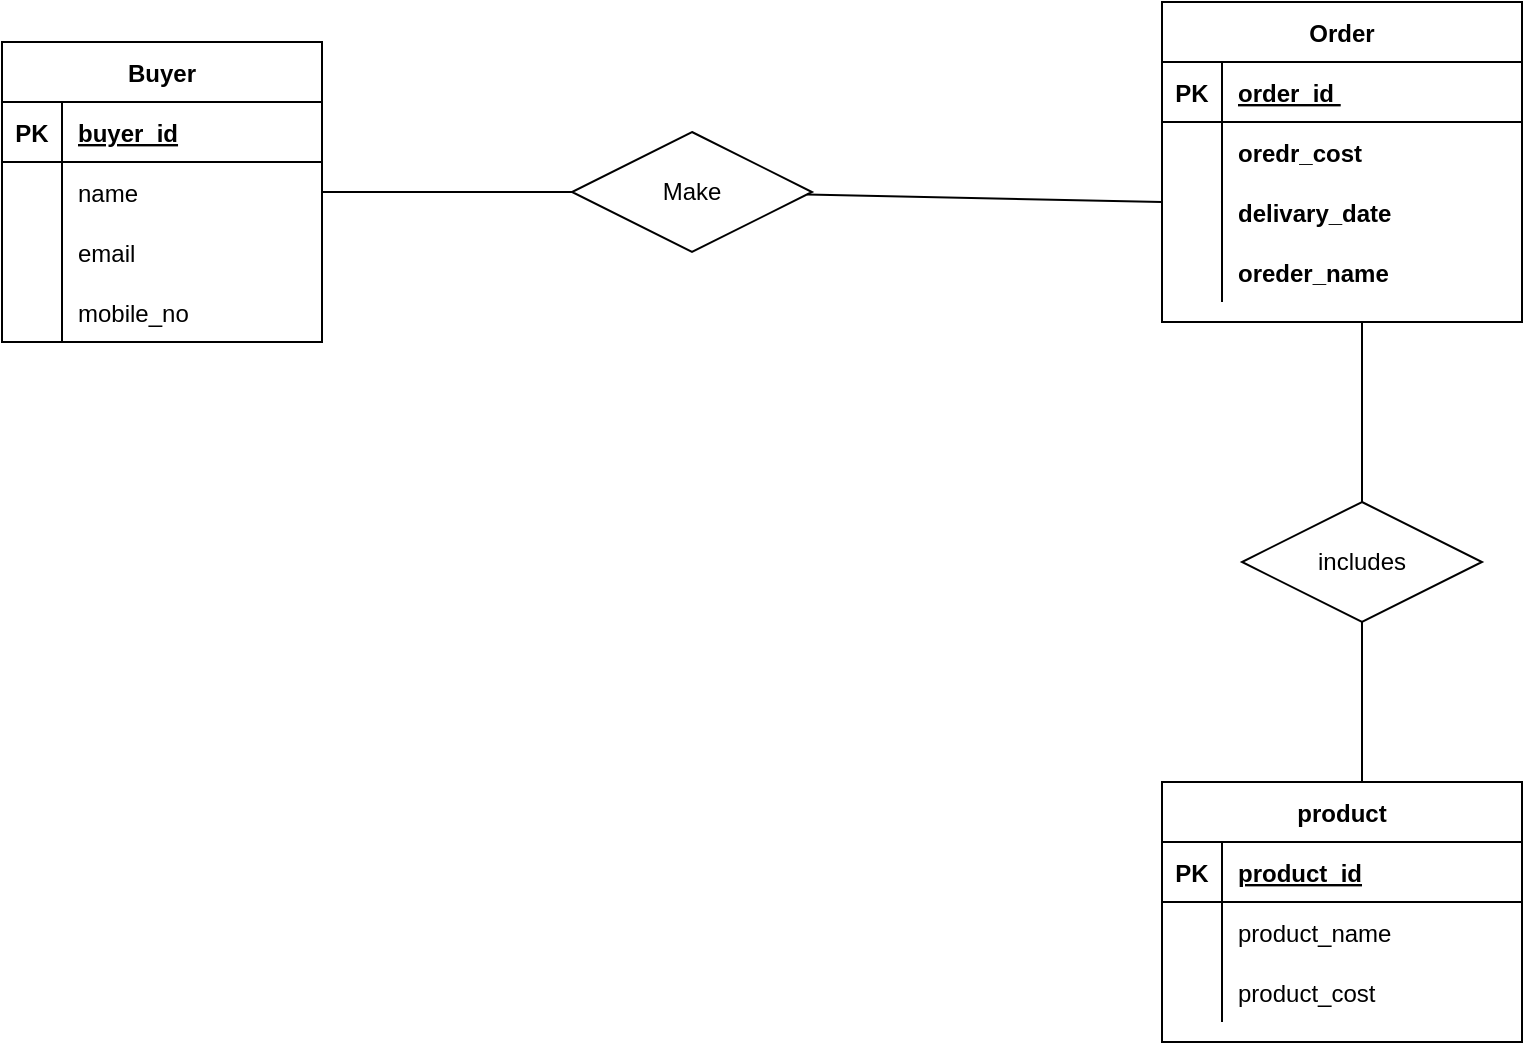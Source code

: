 <mxfile version="15.8.6" type="device"><diagram id="R2lEEEUBdFMjLlhIrx00" name="Page-1"><mxGraphModel dx="865" dy="483" grid="1" gridSize="10" guides="1" tooltips="1" connect="1" arrows="1" fold="1" page="1" pageScale="1" pageWidth="850" pageHeight="1100" math="0" shadow="0" extFonts="Permanent Marker^https://fonts.googleapis.com/css?family=Permanent+Marker"><root><mxCell id="0"/><mxCell id="1" parent="0"/><mxCell id="_LZ03yBZULUURwPyXxWU-1" value="Buyer" style="shape=table;startSize=30;container=1;collapsible=1;childLayout=tableLayout;fixedRows=1;rowLines=0;fontStyle=1;align=center;resizeLast=1;" vertex="1" parent="1"><mxGeometry x="20" y="80" width="160" height="150" as="geometry"/></mxCell><mxCell id="_LZ03yBZULUURwPyXxWU-2" value="" style="shape=partialRectangle;collapsible=0;dropTarget=0;pointerEvents=0;fillColor=none;top=0;left=0;bottom=1;right=0;points=[[0,0.5],[1,0.5]];portConstraint=eastwest;" vertex="1" parent="_LZ03yBZULUURwPyXxWU-1"><mxGeometry y="30" width="160" height="30" as="geometry"/></mxCell><mxCell id="_LZ03yBZULUURwPyXxWU-3" value="PK" style="shape=partialRectangle;connectable=0;fillColor=none;top=0;left=0;bottom=0;right=0;fontStyle=1;overflow=hidden;" vertex="1" parent="_LZ03yBZULUURwPyXxWU-2"><mxGeometry width="30" height="30" as="geometry"><mxRectangle width="30" height="30" as="alternateBounds"/></mxGeometry></mxCell><mxCell id="_LZ03yBZULUURwPyXxWU-4" value="buyer_id" style="shape=partialRectangle;connectable=0;fillColor=none;top=0;left=0;bottom=0;right=0;align=left;spacingLeft=6;fontStyle=5;overflow=hidden;" vertex="1" parent="_LZ03yBZULUURwPyXxWU-2"><mxGeometry x="30" width="130" height="30" as="geometry"><mxRectangle width="130" height="30" as="alternateBounds"/></mxGeometry></mxCell><mxCell id="_LZ03yBZULUURwPyXxWU-5" value="" style="shape=partialRectangle;collapsible=0;dropTarget=0;pointerEvents=0;fillColor=none;top=0;left=0;bottom=0;right=0;points=[[0,0.5],[1,0.5]];portConstraint=eastwest;" vertex="1" parent="_LZ03yBZULUURwPyXxWU-1"><mxGeometry y="60" width="160" height="30" as="geometry"/></mxCell><mxCell id="_LZ03yBZULUURwPyXxWU-6" value="" style="shape=partialRectangle;connectable=0;fillColor=none;top=0;left=0;bottom=0;right=0;editable=1;overflow=hidden;" vertex="1" parent="_LZ03yBZULUURwPyXxWU-5"><mxGeometry width="30" height="30" as="geometry"><mxRectangle width="30" height="30" as="alternateBounds"/></mxGeometry></mxCell><mxCell id="_LZ03yBZULUURwPyXxWU-7" value="name" style="shape=partialRectangle;connectable=0;fillColor=none;top=0;left=0;bottom=0;right=0;align=left;spacingLeft=6;overflow=hidden;" vertex="1" parent="_LZ03yBZULUURwPyXxWU-5"><mxGeometry x="30" width="130" height="30" as="geometry"><mxRectangle width="130" height="30" as="alternateBounds"/></mxGeometry></mxCell><mxCell id="_LZ03yBZULUURwPyXxWU-8" value="" style="shape=partialRectangle;collapsible=0;dropTarget=0;pointerEvents=0;fillColor=none;top=0;left=0;bottom=0;right=0;points=[[0,0.5],[1,0.5]];portConstraint=eastwest;" vertex="1" parent="_LZ03yBZULUURwPyXxWU-1"><mxGeometry y="90" width="160" height="30" as="geometry"/></mxCell><mxCell id="_LZ03yBZULUURwPyXxWU-9" value="" style="shape=partialRectangle;connectable=0;fillColor=none;top=0;left=0;bottom=0;right=0;editable=1;overflow=hidden;" vertex="1" parent="_LZ03yBZULUURwPyXxWU-8"><mxGeometry width="30" height="30" as="geometry"><mxRectangle width="30" height="30" as="alternateBounds"/></mxGeometry></mxCell><mxCell id="_LZ03yBZULUURwPyXxWU-10" value="email" style="shape=partialRectangle;connectable=0;fillColor=none;top=0;left=0;bottom=0;right=0;align=left;spacingLeft=6;overflow=hidden;" vertex="1" parent="_LZ03yBZULUURwPyXxWU-8"><mxGeometry x="30" width="130" height="30" as="geometry"><mxRectangle width="130" height="30" as="alternateBounds"/></mxGeometry></mxCell><mxCell id="_LZ03yBZULUURwPyXxWU-11" value="" style="shape=partialRectangle;collapsible=0;dropTarget=0;pointerEvents=0;fillColor=none;top=0;left=0;bottom=0;right=0;points=[[0,0.5],[1,0.5]];portConstraint=eastwest;" vertex="1" parent="_LZ03yBZULUURwPyXxWU-1"><mxGeometry y="120" width="160" height="30" as="geometry"/></mxCell><mxCell id="_LZ03yBZULUURwPyXxWU-12" value="" style="shape=partialRectangle;connectable=0;fillColor=none;top=0;left=0;bottom=0;right=0;editable=1;overflow=hidden;" vertex="1" parent="_LZ03yBZULUURwPyXxWU-11"><mxGeometry width="30" height="30" as="geometry"><mxRectangle width="30" height="30" as="alternateBounds"/></mxGeometry></mxCell><mxCell id="_LZ03yBZULUURwPyXxWU-13" value="mobile_no" style="shape=partialRectangle;connectable=0;fillColor=none;top=0;left=0;bottom=0;right=0;align=left;spacingLeft=6;overflow=hidden;" vertex="1" parent="_LZ03yBZULUURwPyXxWU-11"><mxGeometry x="30" width="130" height="30" as="geometry"><mxRectangle width="130" height="30" as="alternateBounds"/></mxGeometry></mxCell><mxCell id="_LZ03yBZULUURwPyXxWU-14" value="Order" style="shape=table;startSize=30;container=1;collapsible=1;childLayout=tableLayout;fixedRows=1;rowLines=0;fontStyle=1;align=center;resizeLast=1;" vertex="1" parent="1"><mxGeometry x="600" y="60" width="180" height="160" as="geometry"/></mxCell><mxCell id="_LZ03yBZULUURwPyXxWU-15" value="" style="shape=partialRectangle;collapsible=0;dropTarget=0;pointerEvents=0;fillColor=none;top=0;left=0;bottom=1;right=0;points=[[0,0.5],[1,0.5]];portConstraint=eastwest;" vertex="1" parent="_LZ03yBZULUURwPyXxWU-14"><mxGeometry y="30" width="180" height="30" as="geometry"/></mxCell><mxCell id="_LZ03yBZULUURwPyXxWU-16" value="PK" style="shape=partialRectangle;connectable=0;fillColor=none;top=0;left=0;bottom=0;right=0;fontStyle=1;overflow=hidden;" vertex="1" parent="_LZ03yBZULUURwPyXxWU-15"><mxGeometry width="30" height="30" as="geometry"><mxRectangle width="30" height="30" as="alternateBounds"/></mxGeometry></mxCell><mxCell id="_LZ03yBZULUURwPyXxWU-17" value="order_id " style="shape=partialRectangle;connectable=0;fillColor=none;top=0;left=0;bottom=0;right=0;align=left;spacingLeft=6;fontStyle=5;overflow=hidden;" vertex="1" parent="_LZ03yBZULUURwPyXxWU-15"><mxGeometry x="30" width="150" height="30" as="geometry"><mxRectangle width="150" height="30" as="alternateBounds"/></mxGeometry></mxCell><mxCell id="_LZ03yBZULUURwPyXxWU-18" value="" style="shape=partialRectangle;collapsible=0;dropTarget=0;pointerEvents=0;fillColor=none;top=0;left=0;bottom=0;right=0;points=[[0,0.5],[1,0.5]];portConstraint=eastwest;" vertex="1" parent="_LZ03yBZULUURwPyXxWU-14"><mxGeometry y="60" width="180" height="30" as="geometry"/></mxCell><mxCell id="_LZ03yBZULUURwPyXxWU-19" value="" style="shape=partialRectangle;connectable=0;fillColor=none;top=0;left=0;bottom=0;right=0;editable=1;overflow=hidden;" vertex="1" parent="_LZ03yBZULUURwPyXxWU-18"><mxGeometry width="30" height="30" as="geometry"><mxRectangle width="30" height="30" as="alternateBounds"/></mxGeometry></mxCell><mxCell id="_LZ03yBZULUURwPyXxWU-20" value="oredr_cost" style="shape=partialRectangle;connectable=0;fillColor=none;top=0;left=0;bottom=0;right=0;align=left;spacingLeft=6;overflow=hidden;fontStyle=1" vertex="1" parent="_LZ03yBZULUURwPyXxWU-18"><mxGeometry x="30" width="150" height="30" as="geometry"><mxRectangle width="150" height="30" as="alternateBounds"/></mxGeometry></mxCell><mxCell id="_LZ03yBZULUURwPyXxWU-21" value="" style="shape=partialRectangle;collapsible=0;dropTarget=0;pointerEvents=0;fillColor=none;top=0;left=0;bottom=0;right=0;points=[[0,0.5],[1,0.5]];portConstraint=eastwest;" vertex="1" parent="_LZ03yBZULUURwPyXxWU-14"><mxGeometry y="90" width="180" height="30" as="geometry"/></mxCell><mxCell id="_LZ03yBZULUURwPyXxWU-22" value="" style="shape=partialRectangle;connectable=0;fillColor=none;top=0;left=0;bottom=0;right=0;editable=1;overflow=hidden;" vertex="1" parent="_LZ03yBZULUURwPyXxWU-21"><mxGeometry width="30" height="30" as="geometry"><mxRectangle width="30" height="30" as="alternateBounds"/></mxGeometry></mxCell><mxCell id="_LZ03yBZULUURwPyXxWU-23" value="delivary_date" style="shape=partialRectangle;connectable=0;fillColor=none;top=0;left=0;bottom=0;right=0;align=left;spacingLeft=6;overflow=hidden;fontStyle=1" vertex="1" parent="_LZ03yBZULUURwPyXxWU-21"><mxGeometry x="30" width="150" height="30" as="geometry"><mxRectangle width="150" height="30" as="alternateBounds"/></mxGeometry></mxCell><mxCell id="_LZ03yBZULUURwPyXxWU-24" value="" style="shape=partialRectangle;collapsible=0;dropTarget=0;pointerEvents=0;fillColor=none;top=0;left=0;bottom=0;right=0;points=[[0,0.5],[1,0.5]];portConstraint=eastwest;" vertex="1" parent="_LZ03yBZULUURwPyXxWU-14"><mxGeometry y="120" width="180" height="30" as="geometry"/></mxCell><mxCell id="_LZ03yBZULUURwPyXxWU-25" value="" style="shape=partialRectangle;connectable=0;fillColor=none;top=0;left=0;bottom=0;right=0;editable=1;overflow=hidden;" vertex="1" parent="_LZ03yBZULUURwPyXxWU-24"><mxGeometry width="30" height="30" as="geometry"><mxRectangle width="30" height="30" as="alternateBounds"/></mxGeometry></mxCell><mxCell id="_LZ03yBZULUURwPyXxWU-26" value="oreder_name" style="shape=partialRectangle;connectable=0;fillColor=none;top=0;left=0;bottom=0;right=0;align=left;spacingLeft=6;overflow=hidden;fontStyle=1" vertex="1" parent="_LZ03yBZULUURwPyXxWU-24"><mxGeometry x="30" width="150" height="30" as="geometry"><mxRectangle width="150" height="30" as="alternateBounds"/></mxGeometry></mxCell><mxCell id="_LZ03yBZULUURwPyXxWU-27" value="Make" style="shape=rhombus;perimeter=rhombusPerimeter;whiteSpace=wrap;html=1;align=center;" vertex="1" parent="1"><mxGeometry x="305" y="125" width="120" height="60" as="geometry"/></mxCell><mxCell id="_LZ03yBZULUURwPyXxWU-28" value="" style="endArrow=none;html=1;rounded=0;entryX=0;entryY=0.5;entryDx=0;entryDy=0;exitX=1;exitY=0.5;exitDx=0;exitDy=0;" edge="1" parent="1" source="_LZ03yBZULUURwPyXxWU-5" target="_LZ03yBZULUURwPyXxWU-27"><mxGeometry relative="1" as="geometry"><mxPoint x="170" y="160" as="sourcePoint"/><mxPoint x="330" y="160" as="targetPoint"/><Array as="points"/></mxGeometry></mxCell><mxCell id="_LZ03yBZULUURwPyXxWU-30" value="" style="endArrow=none;html=1;rounded=0;entryX=0;entryY=0.333;entryDx=0;entryDy=0;entryPerimeter=0;" edge="1" parent="1" source="_LZ03yBZULUURwPyXxWU-27" target="_LZ03yBZULUURwPyXxWU-21"><mxGeometry relative="1" as="geometry"><mxPoint x="370" y="300" as="sourcePoint"/><mxPoint x="530" y="300" as="targetPoint"/><Array as="points"/></mxGeometry></mxCell><mxCell id="_LZ03yBZULUURwPyXxWU-31" value="includes" style="shape=rhombus;perimeter=rhombusPerimeter;whiteSpace=wrap;html=1;align=center;" vertex="1" parent="1"><mxGeometry x="640" y="310" width="120" height="60" as="geometry"/></mxCell><mxCell id="_LZ03yBZULUURwPyXxWU-33" value="" style="endArrow=none;html=1;rounded=0;entryX=0.5;entryY=0;entryDx=0;entryDy=0;" edge="1" parent="1" target="_LZ03yBZULUURwPyXxWU-31"><mxGeometry relative="1" as="geometry"><mxPoint x="700" y="220" as="sourcePoint"/><mxPoint x="700" y="300" as="targetPoint"/></mxGeometry></mxCell><mxCell id="_LZ03yBZULUURwPyXxWU-34" value="product" style="shape=table;startSize=30;container=1;collapsible=1;childLayout=tableLayout;fixedRows=1;rowLines=0;fontStyle=1;align=center;resizeLast=1;" vertex="1" parent="1"><mxGeometry x="600" y="450" width="180" height="130" as="geometry"/></mxCell><mxCell id="_LZ03yBZULUURwPyXxWU-35" value="" style="shape=partialRectangle;collapsible=0;dropTarget=0;pointerEvents=0;fillColor=none;top=0;left=0;bottom=1;right=0;points=[[0,0.5],[1,0.5]];portConstraint=eastwest;" vertex="1" parent="_LZ03yBZULUURwPyXxWU-34"><mxGeometry y="30" width="180" height="30" as="geometry"/></mxCell><mxCell id="_LZ03yBZULUURwPyXxWU-36" value="PK" style="shape=partialRectangle;connectable=0;fillColor=none;top=0;left=0;bottom=0;right=0;fontStyle=1;overflow=hidden;" vertex="1" parent="_LZ03yBZULUURwPyXxWU-35"><mxGeometry width="30" height="30" as="geometry"><mxRectangle width="30" height="30" as="alternateBounds"/></mxGeometry></mxCell><mxCell id="_LZ03yBZULUURwPyXxWU-37" value="product_id" style="shape=partialRectangle;connectable=0;fillColor=none;top=0;left=0;bottom=0;right=0;align=left;spacingLeft=6;fontStyle=5;overflow=hidden;" vertex="1" parent="_LZ03yBZULUURwPyXxWU-35"><mxGeometry x="30" width="150" height="30" as="geometry"><mxRectangle width="150" height="30" as="alternateBounds"/></mxGeometry></mxCell><mxCell id="_LZ03yBZULUURwPyXxWU-38" value="" style="shape=partialRectangle;collapsible=0;dropTarget=0;pointerEvents=0;fillColor=none;top=0;left=0;bottom=0;right=0;points=[[0,0.5],[1,0.5]];portConstraint=eastwest;" vertex="1" parent="_LZ03yBZULUURwPyXxWU-34"><mxGeometry y="60" width="180" height="30" as="geometry"/></mxCell><mxCell id="_LZ03yBZULUURwPyXxWU-39" value="" style="shape=partialRectangle;connectable=0;fillColor=none;top=0;left=0;bottom=0;right=0;editable=1;overflow=hidden;" vertex="1" parent="_LZ03yBZULUURwPyXxWU-38"><mxGeometry width="30" height="30" as="geometry"><mxRectangle width="30" height="30" as="alternateBounds"/></mxGeometry></mxCell><mxCell id="_LZ03yBZULUURwPyXxWU-40" value="product_name" style="shape=partialRectangle;connectable=0;fillColor=none;top=0;left=0;bottom=0;right=0;align=left;spacingLeft=6;overflow=hidden;" vertex="1" parent="_LZ03yBZULUURwPyXxWU-38"><mxGeometry x="30" width="150" height="30" as="geometry"><mxRectangle width="150" height="30" as="alternateBounds"/></mxGeometry></mxCell><mxCell id="_LZ03yBZULUURwPyXxWU-41" value="" style="shape=partialRectangle;collapsible=0;dropTarget=0;pointerEvents=0;fillColor=none;top=0;left=0;bottom=0;right=0;points=[[0,0.5],[1,0.5]];portConstraint=eastwest;" vertex="1" parent="_LZ03yBZULUURwPyXxWU-34"><mxGeometry y="90" width="180" height="30" as="geometry"/></mxCell><mxCell id="_LZ03yBZULUURwPyXxWU-42" value="" style="shape=partialRectangle;connectable=0;fillColor=none;top=0;left=0;bottom=0;right=0;editable=1;overflow=hidden;" vertex="1" parent="_LZ03yBZULUURwPyXxWU-41"><mxGeometry width="30" height="30" as="geometry"><mxRectangle width="30" height="30" as="alternateBounds"/></mxGeometry></mxCell><mxCell id="_LZ03yBZULUURwPyXxWU-43" value="product_cost" style="shape=partialRectangle;connectable=0;fillColor=none;top=0;left=0;bottom=0;right=0;align=left;spacingLeft=6;overflow=hidden;" vertex="1" parent="_LZ03yBZULUURwPyXxWU-41"><mxGeometry x="30" width="150" height="30" as="geometry"><mxRectangle width="150" height="30" as="alternateBounds"/></mxGeometry></mxCell><mxCell id="_LZ03yBZULUURwPyXxWU-47" value="" style="endArrow=none;html=1;rounded=0;exitX=0.5;exitY=1;exitDx=0;exitDy=0;" edge="1" parent="1" source="_LZ03yBZULUURwPyXxWU-31"><mxGeometry relative="1" as="geometry"><mxPoint x="690" y="360" as="sourcePoint"/><mxPoint x="700" y="450" as="targetPoint"/></mxGeometry></mxCell></root></mxGraphModel></diagram></mxfile>
